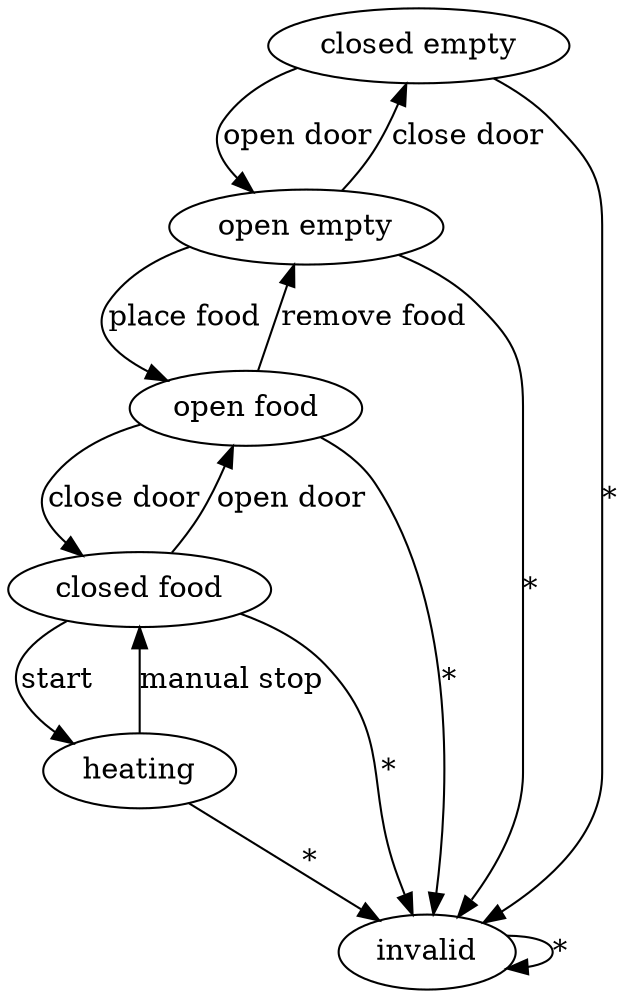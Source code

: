 # -----------------------------------
# Title: Microwave
# -----------------------------------

digraph {
 0 -> 1 [label="open door"];
 1 -> 0 [label="close door"];
 1 -> 2 [label="place food"];
 2 -> 1 [label="remove food"];
 2 -> 3 [label="close door"];
 3 -> 4 [label="start"];
 4 -> 3 [label="manual stop"];
 3 -> 2 [label="open door"];
 0 -> 5 [label="*"];
 1 -> 5 [label="*"];
 2 -> 5 [label="*"];
 3 -> 5 [label="*"];
 4 -> 5 [label="*"];
 5 -> 5 [label="*"];
 0 [label="closed empty"];
 1 [label="open empty"];
 2 [label="open food"];
 3 [label="closed food"]
 4 [label="heating"];
 5 [label="invalid"];
}
